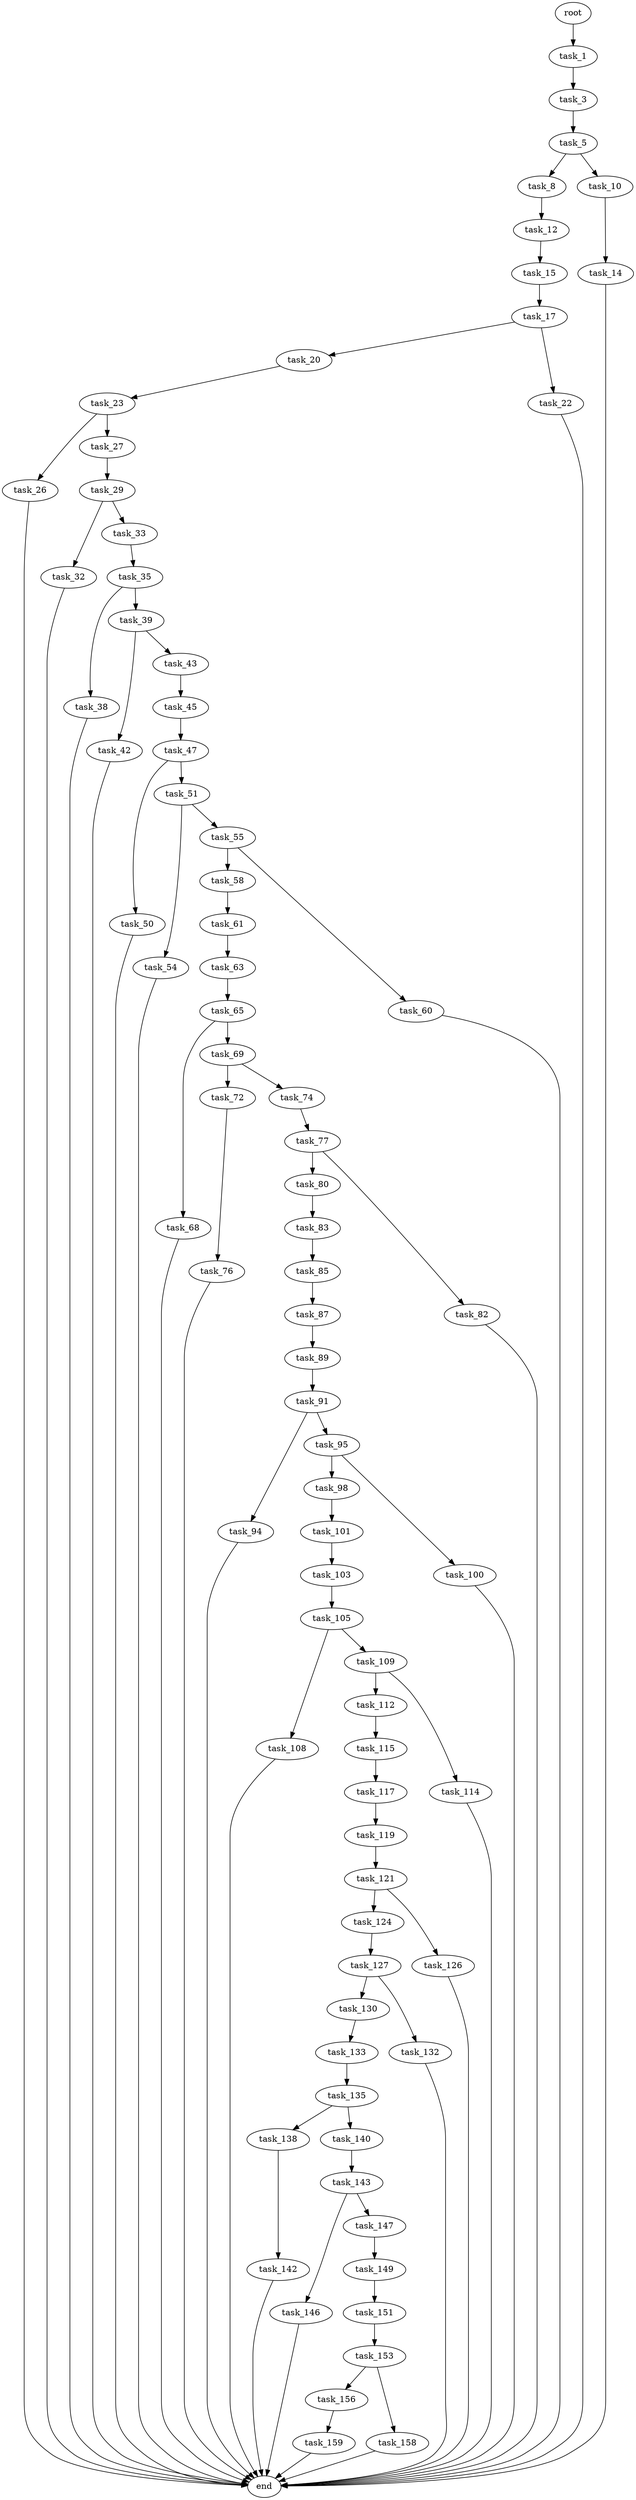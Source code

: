 digraph G {
  root [size="0.000000"];
  task_1 [size="31344360313.000000"];
  task_3 [size="549755813888.000000"];
  task_5 [size="760541661645.000000"];
  task_8 [size="32444025181.000000"];
  task_10 [size="53558454660.000000"];
  task_12 [size="12172285353.000000"];
  task_14 [size="319564529128.000000"];
  task_15 [size="7448316860.000000"];
  task_17 [size="60254984278.000000"];
  task_20 [size="31790764550.000000"];
  task_22 [size="59139694498.000000"];
  task_23 [size="134217728000.000000"];
  task_26 [size="368293445632.000000"];
  task_27 [size="1073741824000.000000"];
  task_29 [size="368293445632.000000"];
  task_32 [size="166929094612.000000"];
  task_33 [size="3259708746.000000"];
  task_35 [size="941662306.000000"];
  task_38 [size="549755813888.000000"];
  task_39 [size="39244719635.000000"];
  task_42 [size="1997411663.000000"];
  task_43 [size="17075684103.000000"];
  task_45 [size="28991029248.000000"];
  task_47 [size="782757789696.000000"];
  task_50 [size="12066537594.000000"];
  task_51 [size="8342944578.000000"];
  task_54 [size="3869511926.000000"];
  task_55 [size="280946472690.000000"];
  task_58 [size="470235953217.000000"];
  task_60 [size="368293445632.000000"];
  task_61 [size="3611957428.000000"];
  task_63 [size="231928233984.000000"];
  task_65 [size="319021032810.000000"];
  task_68 [size="28991029248.000000"];
  task_69 [size="25690535687.000000"];
  task_72 [size="278001200959.000000"];
  task_74 [size="368293445632.000000"];
  task_76 [size="782757789696.000000"];
  task_77 [size="134217728000.000000"];
  task_80 [size="68719476736.000000"];
  task_82 [size="28991029248.000000"];
  task_83 [size="68719476736.000000"];
  task_85 [size="119988291880.000000"];
  task_87 [size="19900205901.000000"];
  task_89 [size="8264707519.000000"];
  task_91 [size="20560998122.000000"];
  task_94 [size="43283115272.000000"];
  task_95 [size="1537694976.000000"];
  task_98 [size="8609487726.000000"];
  task_100 [size="1073741824000.000000"];
  task_101 [size="68719476736.000000"];
  task_103 [size="134217728000.000000"];
  task_105 [size="300488433799.000000"];
  task_108 [size="1397322295.000000"];
  task_109 [size="93938881490.000000"];
  task_112 [size="20319499813.000000"];
  task_114 [size="20798842988.000000"];
  task_115 [size="2394603879.000000"];
  task_117 [size="1073741824000.000000"];
  task_119 [size="37880571851.000000"];
  task_121 [size="12186590379.000000"];
  task_124 [size="53656275058.000000"];
  task_126 [size="1589835540.000000"];
  task_127 [size="1073741824000.000000"];
  task_130 [size="62378519008.000000"];
  task_132 [size="95034646476.000000"];
  task_133 [size="4070002814.000000"];
  task_135 [size="368293445632.000000"];
  task_138 [size="782757789696.000000"];
  task_140 [size="68719476736.000000"];
  task_142 [size="134217728000.000000"];
  task_143 [size="28991029248.000000"];
  task_146 [size="558434925695.000000"];
  task_147 [size="231928233984.000000"];
  task_149 [size="4660538171.000000"];
  task_151 [size="4518169288.000000"];
  task_153 [size="438109499097.000000"];
  task_156 [size="10197973934.000000"];
  task_158 [size="262314106684.000000"];
  task_159 [size="12793920120.000000"];
  end [size="0.000000"];

  root -> task_1 [size="1.000000"];
  task_1 -> task_3 [size="33554432.000000"];
  task_3 -> task_5 [size="536870912.000000"];
  task_5 -> task_8 [size="536870912.000000"];
  task_5 -> task_10 [size="536870912.000000"];
  task_8 -> task_12 [size="679477248.000000"];
  task_10 -> task_14 [size="75497472.000000"];
  task_12 -> task_15 [size="536870912.000000"];
  task_14 -> end [size="1.000000"];
  task_15 -> task_17 [size="134217728.000000"];
  task_17 -> task_20 [size="209715200.000000"];
  task_17 -> task_22 [size="209715200.000000"];
  task_20 -> task_23 [size="75497472.000000"];
  task_22 -> end [size="1.000000"];
  task_23 -> task_26 [size="209715200.000000"];
  task_23 -> task_27 [size="209715200.000000"];
  task_26 -> end [size="1.000000"];
  task_27 -> task_29 [size="838860800.000000"];
  task_29 -> task_32 [size="411041792.000000"];
  task_29 -> task_33 [size="411041792.000000"];
  task_32 -> end [size="1.000000"];
  task_33 -> task_35 [size="75497472.000000"];
  task_35 -> task_38 [size="75497472.000000"];
  task_35 -> task_39 [size="75497472.000000"];
  task_38 -> end [size="1.000000"];
  task_39 -> task_42 [size="33554432.000000"];
  task_39 -> task_43 [size="33554432.000000"];
  task_42 -> end [size="1.000000"];
  task_43 -> task_45 [size="838860800.000000"];
  task_45 -> task_47 [size="75497472.000000"];
  task_47 -> task_50 [size="679477248.000000"];
  task_47 -> task_51 [size="679477248.000000"];
  task_50 -> end [size="1.000000"];
  task_51 -> task_54 [size="134217728.000000"];
  task_51 -> task_55 [size="134217728.000000"];
  task_54 -> end [size="1.000000"];
  task_55 -> task_58 [size="301989888.000000"];
  task_55 -> task_60 [size="301989888.000000"];
  task_58 -> task_61 [size="301989888.000000"];
  task_60 -> end [size="1.000000"];
  task_61 -> task_63 [size="134217728.000000"];
  task_63 -> task_65 [size="301989888.000000"];
  task_65 -> task_68 [size="679477248.000000"];
  task_65 -> task_69 [size="679477248.000000"];
  task_68 -> end [size="1.000000"];
  task_69 -> task_72 [size="536870912.000000"];
  task_69 -> task_74 [size="536870912.000000"];
  task_72 -> task_76 [size="209715200.000000"];
  task_74 -> task_77 [size="411041792.000000"];
  task_76 -> end [size="1.000000"];
  task_77 -> task_80 [size="209715200.000000"];
  task_77 -> task_82 [size="209715200.000000"];
  task_80 -> task_83 [size="134217728.000000"];
  task_82 -> end [size="1.000000"];
  task_83 -> task_85 [size="134217728.000000"];
  task_85 -> task_87 [size="134217728.000000"];
  task_87 -> task_89 [size="411041792.000000"];
  task_89 -> task_91 [size="301989888.000000"];
  task_91 -> task_94 [size="411041792.000000"];
  task_91 -> task_95 [size="411041792.000000"];
  task_94 -> end [size="1.000000"];
  task_95 -> task_98 [size="33554432.000000"];
  task_95 -> task_100 [size="33554432.000000"];
  task_98 -> task_101 [size="301989888.000000"];
  task_100 -> end [size="1.000000"];
  task_101 -> task_103 [size="134217728.000000"];
  task_103 -> task_105 [size="209715200.000000"];
  task_105 -> task_108 [size="301989888.000000"];
  task_105 -> task_109 [size="301989888.000000"];
  task_108 -> end [size="1.000000"];
  task_109 -> task_112 [size="134217728.000000"];
  task_109 -> task_114 [size="134217728.000000"];
  task_112 -> task_115 [size="33554432.000000"];
  task_114 -> end [size="1.000000"];
  task_115 -> task_117 [size="75497472.000000"];
  task_117 -> task_119 [size="838860800.000000"];
  task_119 -> task_121 [size="679477248.000000"];
  task_121 -> task_124 [size="209715200.000000"];
  task_121 -> task_126 [size="209715200.000000"];
  task_124 -> task_127 [size="838860800.000000"];
  task_126 -> end [size="1.000000"];
  task_127 -> task_130 [size="838860800.000000"];
  task_127 -> task_132 [size="838860800.000000"];
  task_130 -> task_133 [size="209715200.000000"];
  task_132 -> end [size="1.000000"];
  task_133 -> task_135 [size="411041792.000000"];
  task_135 -> task_138 [size="411041792.000000"];
  task_135 -> task_140 [size="411041792.000000"];
  task_138 -> task_142 [size="679477248.000000"];
  task_140 -> task_143 [size="134217728.000000"];
  task_142 -> end [size="1.000000"];
  task_143 -> task_146 [size="75497472.000000"];
  task_143 -> task_147 [size="75497472.000000"];
  task_146 -> end [size="1.000000"];
  task_147 -> task_149 [size="301989888.000000"];
  task_149 -> task_151 [size="134217728.000000"];
  task_151 -> task_153 [size="134217728.000000"];
  task_153 -> task_156 [size="411041792.000000"];
  task_153 -> task_158 [size="411041792.000000"];
  task_156 -> task_159 [size="536870912.000000"];
  task_158 -> end [size="1.000000"];
  task_159 -> end [size="1.000000"];
}
